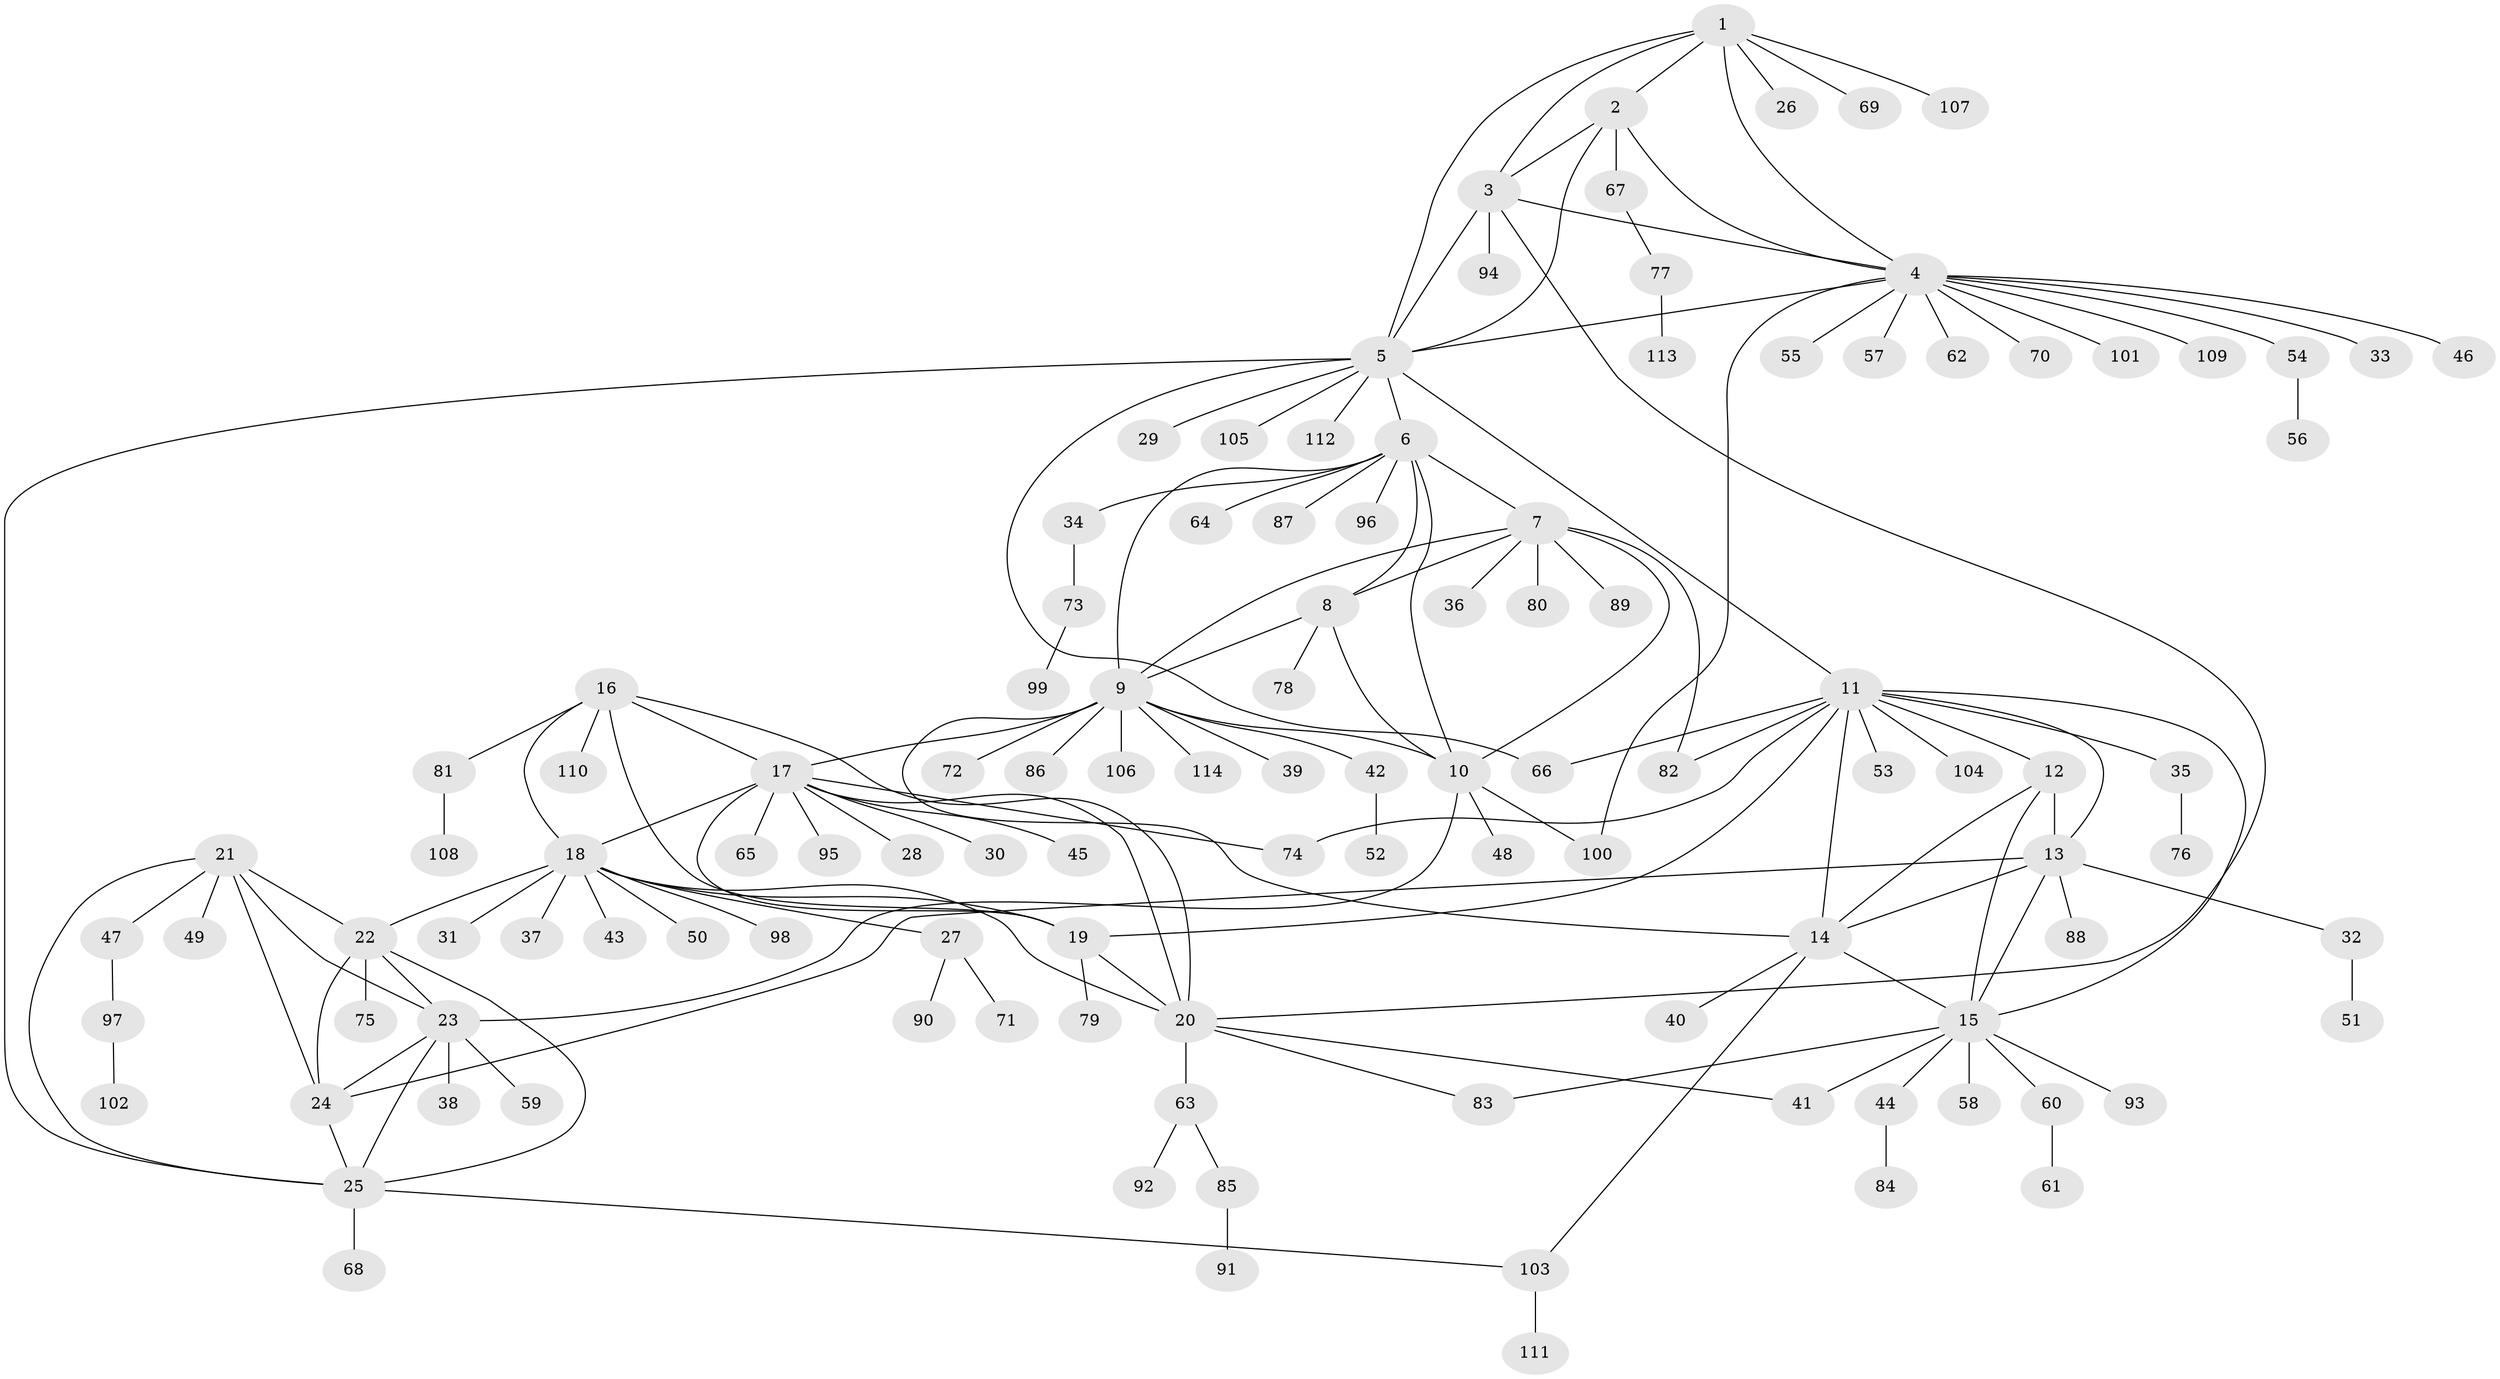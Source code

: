 // coarse degree distribution, {6: 0.022727272727272728, 5: 0.06818181818181818, 13: 0.011363636363636364, 9: 0.045454545454545456, 7: 0.03409090909090909, 11: 0.011363636363636364, 10: 0.011363636363636364, 4: 0.03409090909090909, 14: 0.011363636363636364, 1: 0.5909090909090909, 2: 0.14772727272727273, 3: 0.011363636363636364}
// Generated by graph-tools (version 1.1) at 2025/52/02/27/25 19:52:17]
// undirected, 114 vertices, 156 edges
graph export_dot {
graph [start="1"]
  node [color=gray90,style=filled];
  1;
  2;
  3;
  4;
  5;
  6;
  7;
  8;
  9;
  10;
  11;
  12;
  13;
  14;
  15;
  16;
  17;
  18;
  19;
  20;
  21;
  22;
  23;
  24;
  25;
  26;
  27;
  28;
  29;
  30;
  31;
  32;
  33;
  34;
  35;
  36;
  37;
  38;
  39;
  40;
  41;
  42;
  43;
  44;
  45;
  46;
  47;
  48;
  49;
  50;
  51;
  52;
  53;
  54;
  55;
  56;
  57;
  58;
  59;
  60;
  61;
  62;
  63;
  64;
  65;
  66;
  67;
  68;
  69;
  70;
  71;
  72;
  73;
  74;
  75;
  76;
  77;
  78;
  79;
  80;
  81;
  82;
  83;
  84;
  85;
  86;
  87;
  88;
  89;
  90;
  91;
  92;
  93;
  94;
  95;
  96;
  97;
  98;
  99;
  100;
  101;
  102;
  103;
  104;
  105;
  106;
  107;
  108;
  109;
  110;
  111;
  112;
  113;
  114;
  1 -- 2;
  1 -- 3;
  1 -- 4;
  1 -- 5;
  1 -- 26;
  1 -- 69;
  1 -- 107;
  2 -- 3;
  2 -- 4;
  2 -- 5;
  2 -- 67;
  3 -- 4;
  3 -- 5;
  3 -- 20;
  3 -- 94;
  4 -- 5;
  4 -- 33;
  4 -- 46;
  4 -- 54;
  4 -- 55;
  4 -- 57;
  4 -- 62;
  4 -- 70;
  4 -- 100;
  4 -- 101;
  4 -- 109;
  5 -- 6;
  5 -- 11;
  5 -- 25;
  5 -- 29;
  5 -- 66;
  5 -- 105;
  5 -- 112;
  6 -- 7;
  6 -- 8;
  6 -- 9;
  6 -- 10;
  6 -- 34;
  6 -- 64;
  6 -- 87;
  6 -- 96;
  7 -- 8;
  7 -- 9;
  7 -- 10;
  7 -- 36;
  7 -- 80;
  7 -- 82;
  7 -- 89;
  8 -- 9;
  8 -- 10;
  8 -- 78;
  9 -- 10;
  9 -- 14;
  9 -- 17;
  9 -- 39;
  9 -- 42;
  9 -- 72;
  9 -- 86;
  9 -- 106;
  9 -- 114;
  10 -- 23;
  10 -- 48;
  10 -- 100;
  11 -- 12;
  11 -- 13;
  11 -- 14;
  11 -- 15;
  11 -- 19;
  11 -- 35;
  11 -- 53;
  11 -- 66;
  11 -- 74;
  11 -- 82;
  11 -- 104;
  12 -- 13;
  12 -- 14;
  12 -- 15;
  13 -- 14;
  13 -- 15;
  13 -- 24;
  13 -- 32;
  13 -- 88;
  14 -- 15;
  14 -- 40;
  14 -- 103;
  15 -- 41;
  15 -- 44;
  15 -- 58;
  15 -- 60;
  15 -- 83;
  15 -- 93;
  16 -- 17;
  16 -- 18;
  16 -- 19;
  16 -- 20;
  16 -- 81;
  16 -- 110;
  17 -- 18;
  17 -- 19;
  17 -- 20;
  17 -- 28;
  17 -- 30;
  17 -- 45;
  17 -- 65;
  17 -- 74;
  17 -- 95;
  18 -- 19;
  18 -- 20;
  18 -- 22;
  18 -- 27;
  18 -- 31;
  18 -- 37;
  18 -- 43;
  18 -- 50;
  18 -- 98;
  19 -- 20;
  19 -- 79;
  20 -- 41;
  20 -- 63;
  20 -- 83;
  21 -- 22;
  21 -- 23;
  21 -- 24;
  21 -- 25;
  21 -- 47;
  21 -- 49;
  22 -- 23;
  22 -- 24;
  22 -- 25;
  22 -- 75;
  23 -- 24;
  23 -- 25;
  23 -- 38;
  23 -- 59;
  24 -- 25;
  25 -- 68;
  25 -- 103;
  27 -- 71;
  27 -- 90;
  32 -- 51;
  34 -- 73;
  35 -- 76;
  42 -- 52;
  44 -- 84;
  47 -- 97;
  54 -- 56;
  60 -- 61;
  63 -- 85;
  63 -- 92;
  67 -- 77;
  73 -- 99;
  77 -- 113;
  81 -- 108;
  85 -- 91;
  97 -- 102;
  103 -- 111;
}
